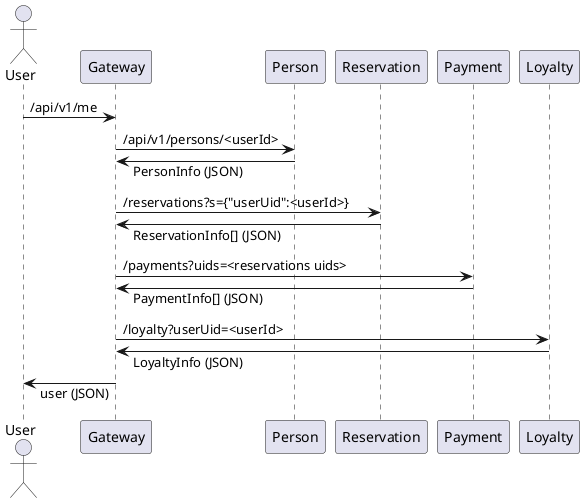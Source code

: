 @startuml
'Получение информации о пользователе
skinparam responseMessageBelowArrow true

actor User as user

participant Gateway as gw
participant Person as pe
participant Reservation as re
participant Payment as pa
participant Loyalty as lo

user -> gw: /api/v1/me
gw -> pe: /api/v1/persons/<userId>
gw <- pe: PersonInfo (JSON)
gw -> re: /reservations?s={"userUid":<userId>}
gw <- re: ReservationInfo[] (JSON)
gw -> pa: /payments?uids=<reservations uids>
gw <- pa: PaymentInfo[] (JSON)
gw -> lo: /loyalty?userUid=<userId>
gw <- lo: LoyaltyInfo (JSON)
user <- gw: user (JSON)

@enduml


@startuml
'Поиск отелей
skinparam responseMessageBelowArrow true

actor User as user

participant Gateway as gw
participant Reservation as re

user -> gw: /api/v1/hotels?page=&limit=&search=
gw -> re: /hotels?page=&limit=&search=
gw <- re: HotelInfo[] (JSON)
user <- gw: HotelInfo[] (JSON)

@enduml

@startuml
'Бронирование отеля
skinparam responseMessageBelowArrow true

actor User as user

participant Gateway as gw
participant Person as pe
participant Reservation as re
participant Payment as pa
participant Loyalty as lo

user -> gw: POST /api/v1/reservations\n{hotelUid, startDate, endDate}
gw -> re: /hotel/<hotelUid>
gw <- re: hotel
gw -> lo: /loyalty?userUid=<userId>
gw -> pa: POST /payment\n{price}
gw <- pa: PaymentInfo (JSON)
gw -> re: POST /reservation\n{userUid, hotelUid, paymentUid,\nstartDate, endDate}
gw <- re: ReservationInfo (JSON)
gw -> lo: /update?userUid=<userId>&type=inc
user <- gw: CreateReservationResponse (JSON)

@enduml

@startuml
'Отмена бронирования
skinparam responseMessageBelowArrow true

actor User as user

participant Gateway as gw
participant Person as pe
participant Reservation as re
participant Payment as pa
participant Loyalty as lo

user -> gw: DELETE /api/v1/reservations/<reservationUid>
gw -> re: /reservations?s={userUid,reservationUid}
gw <- re: ReservationInfo (JSON)
gw -> re: DELETE /reservation/<reservationUid>
gw -> pa: DELETE /payment/paymentUid
gw <- pa: PaymentInfo (JSON)
gw -> lo: /update?userUid=<userId>&type=dec
user <- gw: OK

@enduml